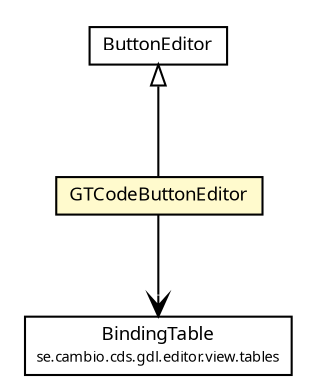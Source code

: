 #!/usr/local/bin/dot
#
# Class diagram 
# Generated by UMLGraph version R5_6 (http://www.umlgraph.org/)
#

digraph G {
	edge [fontname="Trebuchet MS",fontsize=10,labelfontname="Trebuchet MS",labelfontsize=10];
	node [fontname="Trebuchet MS",fontsize=10,shape=plaintext];
	nodesep=0.25;
	ranksep=0.5;
	// se.cambio.cds.gdl.editor.view.tables.BindingTable
	c205601 [label=<<table title="se.cambio.cds.gdl.editor.view.tables.BindingTable" border="0" cellborder="1" cellspacing="0" cellpadding="2" port="p" href="../tables/BindingTable.html">
		<tr><td><table border="0" cellspacing="0" cellpadding="1">
<tr><td align="center" balign="center"><font face="Trebuchet MS"> BindingTable </font></td></tr>
<tr><td align="center" balign="center"><font face="Trebuchet MS" point-size="7.0"> se.cambio.cds.gdl.editor.view.tables </font></td></tr>
		</table></td></tr>
		</table>>, URL="../tables/BindingTable.html", fontname="Trebuchet MS", fontcolor="black", fontsize=9.0];
	// se.cambio.cds.gdl.editor.view.util.GTCodeButtonEditor
	c205607 [label=<<table title="se.cambio.cds.gdl.editor.view.util.GTCodeButtonEditor" border="0" cellborder="1" cellspacing="0" cellpadding="2" port="p" bgcolor="lemonChiffon" href="./GTCodeButtonEditor.html">
		<tr><td><table border="0" cellspacing="0" cellpadding="1">
<tr><td align="center" balign="center"><font face="Trebuchet MS"> GTCodeButtonEditor </font></td></tr>
		</table></td></tr>
		</table>>, URL="./GTCodeButtonEditor.html", fontname="Trebuchet MS", fontcolor="black", fontsize=9.0];
	// se.cambio.cds.gdl.editor.view.util.ButtonEditor
	c205611 [label=<<table title="se.cambio.cds.gdl.editor.view.util.ButtonEditor" border="0" cellborder="1" cellspacing="0" cellpadding="2" port="p" href="./ButtonEditor.html">
		<tr><td><table border="0" cellspacing="0" cellpadding="1">
<tr><td align="center" balign="center"><font face="Trebuchet MS"> ButtonEditor </font></td></tr>
		</table></td></tr>
		</table>>, URL="./ButtonEditor.html", fontname="Trebuchet MS", fontcolor="black", fontsize=9.0];
	//se.cambio.cds.gdl.editor.view.util.GTCodeButtonEditor extends se.cambio.cds.gdl.editor.view.util.ButtonEditor
	c205611:p -> c205607:p [dir=back,arrowtail=empty];
	// se.cambio.cds.gdl.editor.view.util.GTCodeButtonEditor NAVASSOC se.cambio.cds.gdl.editor.view.tables.BindingTable
	c205607:p -> c205601:p [taillabel="", label="", headlabel="", fontname="Trebuchet MS", fontcolor="black", fontsize=10.0, color="black", arrowhead=open];
}

